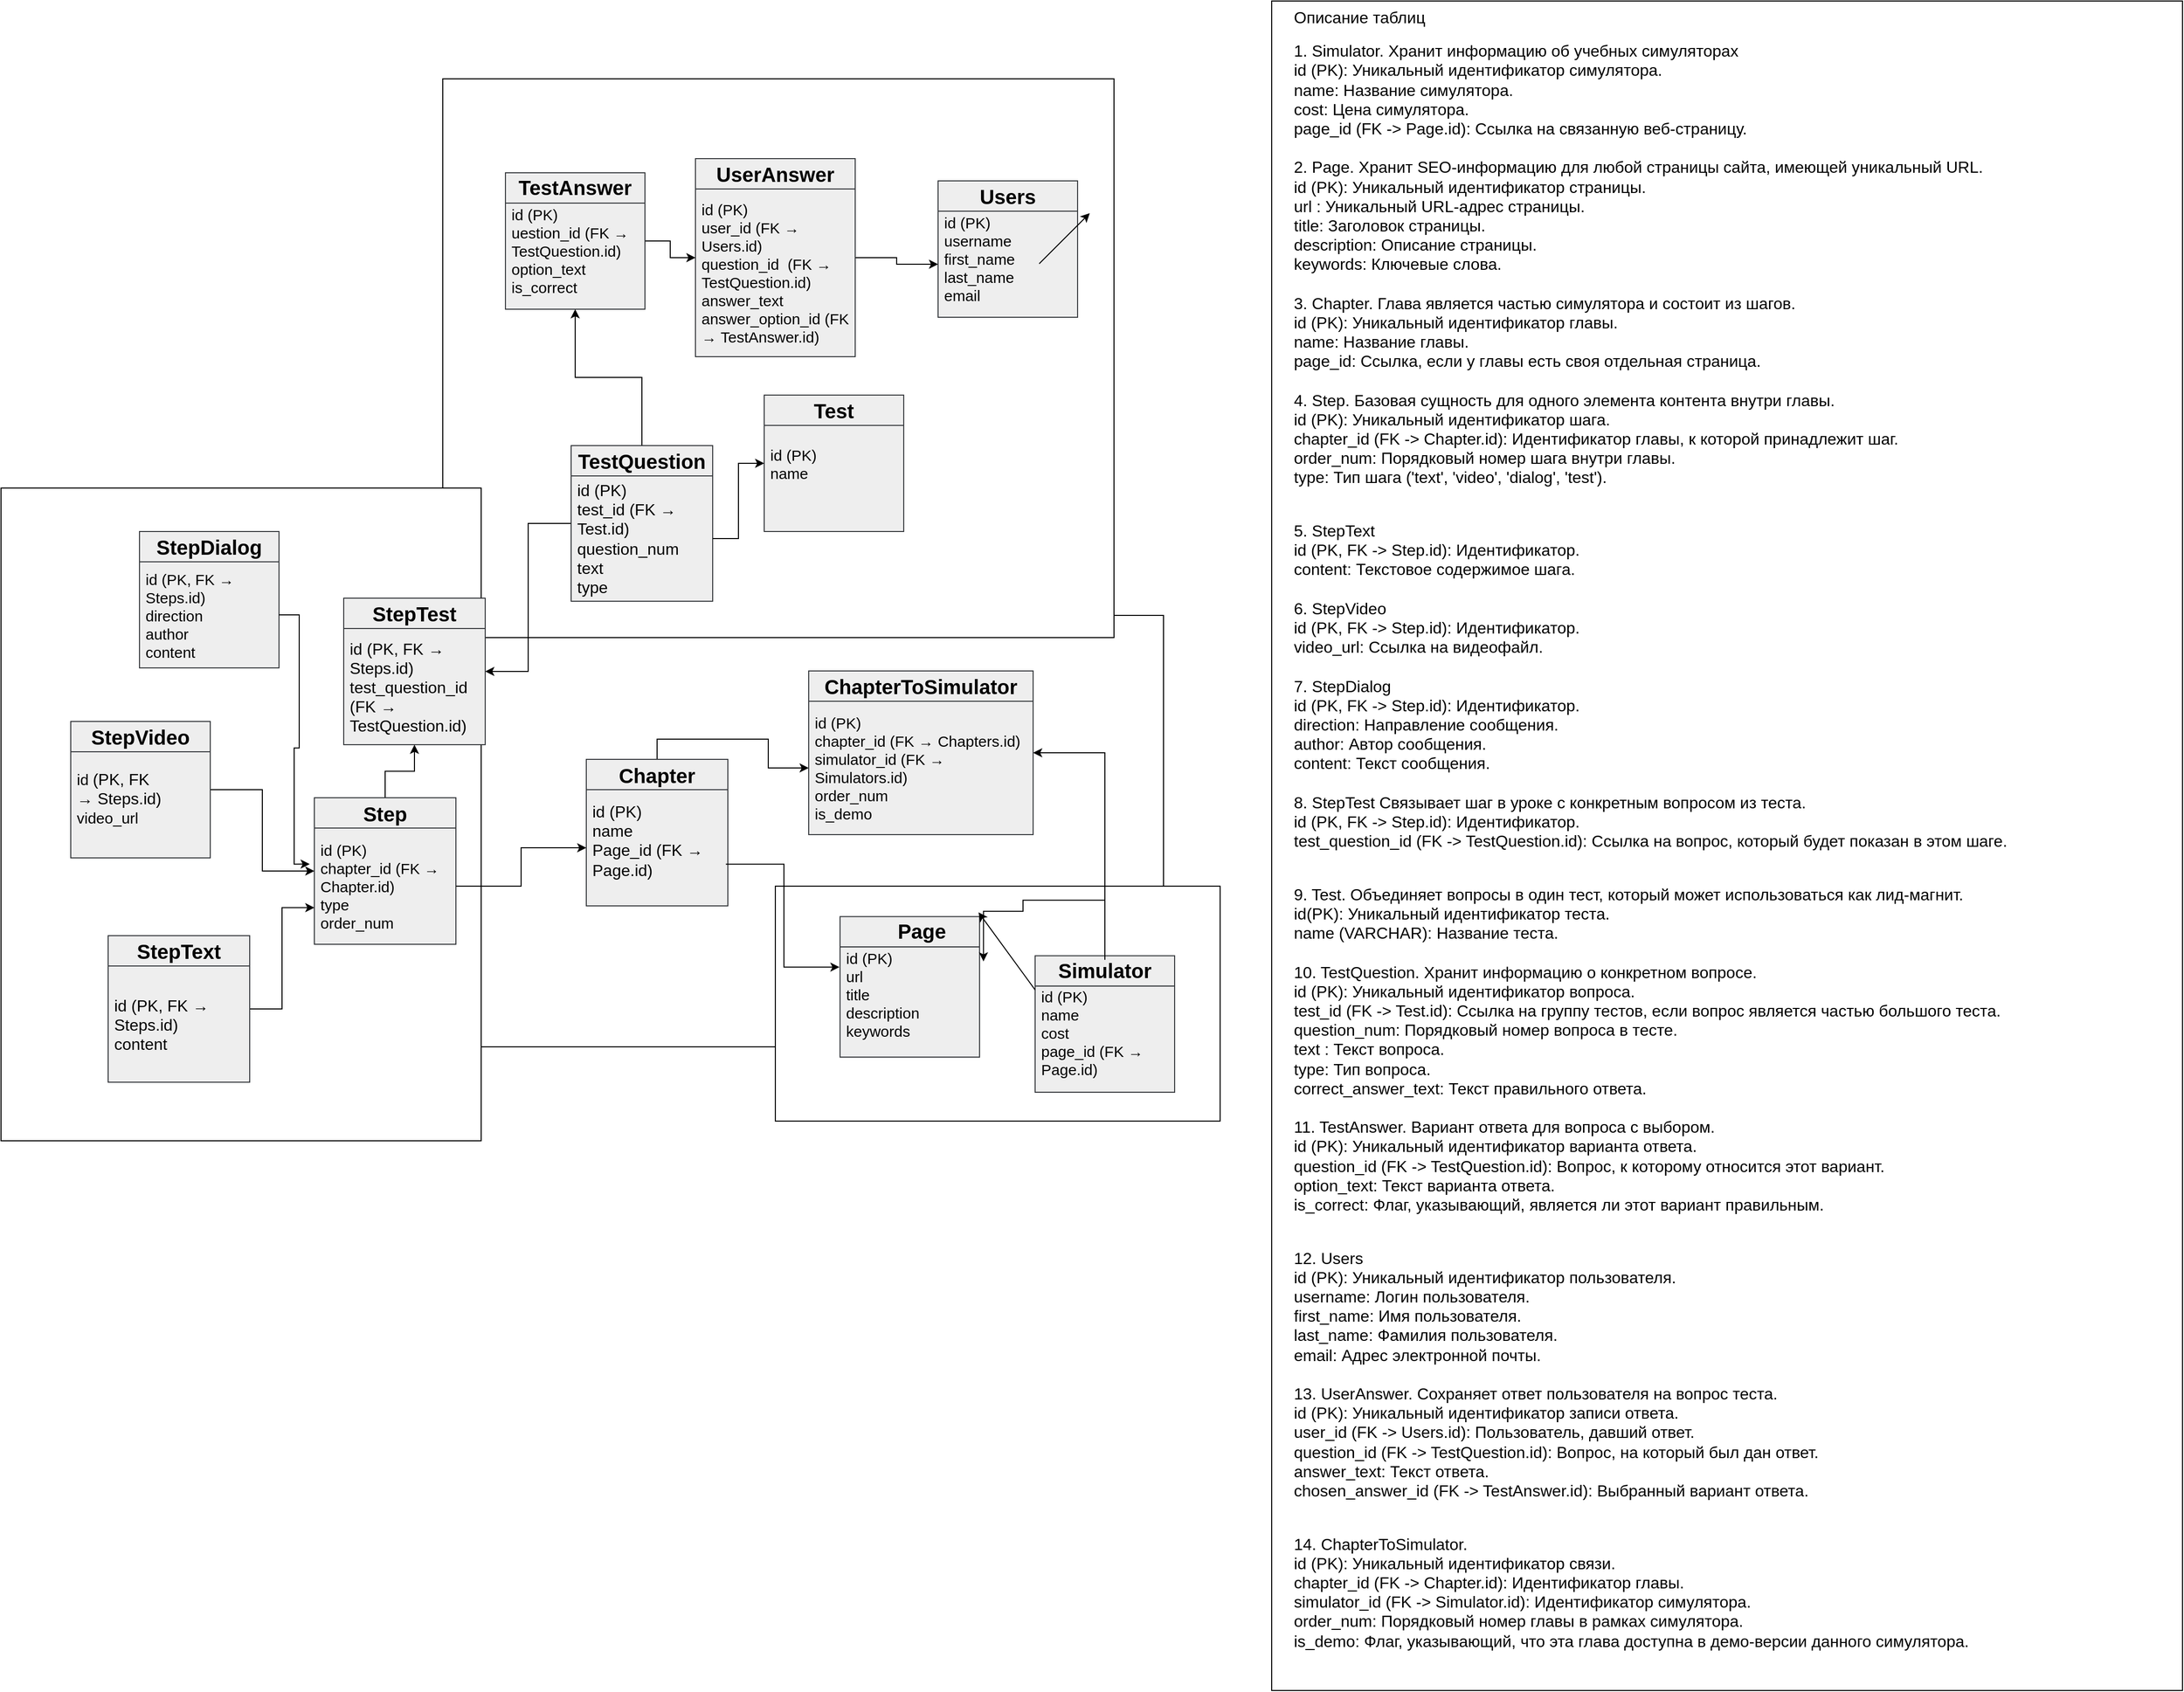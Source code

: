 <mxfile version="28.2.5">
  <diagram name="Страница — 1" id="Y6vIu1yTKkNTMVe-IIjl">
    <mxGraphModel dx="3495" dy="1373" grid="0" gridSize="10" guides="1" tooltips="1" connect="1" arrows="1" fold="1" page="0" pageScale="1" pageWidth="1169" pageHeight="827" background="light-dark(#FFFFFF,#F9F9F9)" math="0" shadow="0">
      <root>
        <mxCell id="0" />
        <mxCell id="1" parent="0" />
        <mxCell id="z0Kl6_l-Gnp_nz9WpaOO-122" value="" style="rounded=0;whiteSpace=wrap;html=1;fillColor=light-dark(#FFFFFF,#F8CECC);" vertex="1" parent="1">
          <mxGeometry x="-996" y="380" width="777" height="427" as="geometry" />
        </mxCell>
        <mxCell id="z0Kl6_l-Gnp_nz9WpaOO-121" value="" style="rounded=0;whiteSpace=wrap;html=1;fillColor=light-dark(#FFFFFF,#9AC7BF);" vertex="1" parent="1">
          <mxGeometry x="-932" y="-151" width="664" height="553" as="geometry" />
        </mxCell>
        <mxCell id="z0Kl6_l-Gnp_nz9WpaOO-120" value="" style="rounded=0;whiteSpace=wrap;html=1;fillColor=light-dark(#FFFFFF,#E6D0DE);" vertex="1" parent="1">
          <mxGeometry x="-1369" y="254" width="475" height="646" as="geometry" />
        </mxCell>
        <mxCell id="z0Kl6_l-Gnp_nz9WpaOO-119" value="" style="rounded=0;whiteSpace=wrap;html=1;fillColor=light-dark(#FFFFFF,#FFF4C3);" vertex="1" parent="1">
          <mxGeometry x="-603" y="648" width="440" height="232.5" as="geometry" />
        </mxCell>
        <mxCell id="z0Kl6_l-Gnp_nz9WpaOO-111" style="edgeStyle=orthogonalEdgeStyle;rounded=0;orthogonalLoop=1;jettySize=auto;html=1;exitX=0.5;exitY=0;exitDx=0;exitDy=0;entryX=1;entryY=0.5;entryDx=0;entryDy=0;strokeColor=light-dark(#000000,#121212);" edge="1" parent="1" source="z0Kl6_l-Gnp_nz9WpaOO-13" target="z0Kl6_l-Gnp_nz9WpaOO-71">
          <mxGeometry relative="1" as="geometry" />
        </mxCell>
        <mxCell id="z0Kl6_l-Gnp_nz9WpaOO-13" value="&lt;p class=&quot;MsoNormal&quot;&gt;&lt;b&gt;&lt;span style=&quot;line-height: 107%;&quot;&gt;&lt;font style=&quot;font-size: 20px;&quot;&gt;Simulator&lt;/font&gt;&lt;/span&gt;&lt;/b&gt;&lt;span style=&quot;font-size:16.0pt;line-height:107%&quot;&gt;&lt;/span&gt;&lt;/p&gt;" style="swimlane;fontStyle=0;childLayout=stackLayout;horizontal=1;startSize=30;horizontalStack=0;resizeParent=1;resizeParentMax=0;resizeLast=0;collapsible=1;marginBottom=0;whiteSpace=wrap;html=1;fillColor=light-dark(#EEEEEE,#F9F9F9);strokeColor=light-dark(#36393D,#000000);fontColor=light-dark(#000000,#000000);" vertex="1" parent="1">
          <mxGeometry x="-346" y="716.92" width="138" height="135" as="geometry" />
        </mxCell>
        <mxCell id="z0Kl6_l-Gnp_nz9WpaOO-16" value="&lt;div&gt;&lt;font style=&quot;font-size: 15px;&quot;&gt;id (PK)&lt;/font&gt;&lt;/div&gt;&lt;div&gt;&lt;font style=&quot;font-size: 15px;&quot;&gt;name&lt;/font&gt;&lt;/div&gt;&lt;div&gt;&lt;font style=&quot;font-size: 15px;&quot;&gt;cost&lt;/font&gt;&lt;/div&gt;&lt;div&gt;&lt;font style=&quot;font-size: 15px;&quot;&gt;page_id (FK → Page.id)&lt;/font&gt;&lt;/div&gt;&lt;div&gt;&lt;br&gt;&lt;/div&gt;" style="text;strokeColor=light-dark(#36393D,#000000);fillColor=light-dark(#EEEEEE,#F9F9F9);align=left;verticalAlign=middle;spacingLeft=4;spacingRight=4;overflow=hidden;points=[[0,0.5],[1,0.5]];portConstraint=eastwest;rotatable=0;whiteSpace=wrap;html=1;fontColor=light-dark(#000000,#000000);" vertex="1" parent="z0Kl6_l-Gnp_nz9WpaOO-13">
          <mxGeometry y="30" width="138" height="105" as="geometry" />
        </mxCell>
        <mxCell id="z0Kl6_l-Gnp_nz9WpaOO-110" style="edgeStyle=orthogonalEdgeStyle;rounded=0;orthogonalLoop=1;jettySize=auto;html=1;exitX=0.5;exitY=0;exitDx=0;exitDy=0;entryX=0;entryY=0.5;entryDx=0;entryDy=0;strokeColor=light-dark(#000000,#141414);" edge="1" parent="1" source="z0Kl6_l-Gnp_nz9WpaOO-65" target="z0Kl6_l-Gnp_nz9WpaOO-72">
          <mxGeometry relative="1" as="geometry" />
        </mxCell>
        <mxCell id="z0Kl6_l-Gnp_nz9WpaOO-65" value="&lt;font style=&quot;font-size: 20px;&quot;&gt;&lt;b&gt;Chapter&lt;/b&gt;&lt;/font&gt;" style="swimlane;fontStyle=0;childLayout=stackLayout;horizontal=1;startSize=30;horizontalStack=0;resizeParent=1;resizeParentMax=0;resizeLast=0;collapsible=1;marginBottom=0;whiteSpace=wrap;html=1;fillColor=light-dark(#EEEEEE,#F9F9F9);strokeColor=light-dark(#36393D,#000000);fontColor=light-dark(#000000,#000000);" vertex="1" parent="1">
          <mxGeometry x="-790" y="522.5" width="140" height="145" as="geometry" />
        </mxCell>
        <mxCell id="z0Kl6_l-Gnp_nz9WpaOO-66" value="&lt;div&gt;&lt;font style=&quot;color: light-dark(rgb(0, 0, 0), rgb(0, 0, 0));&quot;&gt;&lt;span style=&quot;font-size: 16px;&quot;&gt;id (PK)&lt;/span&gt;&lt;/font&gt;&lt;/div&gt;&lt;div&gt;&lt;font style=&quot;color: light-dark(rgb(0, 0, 0), rgb(0, 0, 0));&quot;&gt;&lt;span style=&quot;font-size: 16px;&quot;&gt;name&lt;/span&gt;&lt;/font&gt;&lt;/div&gt;&lt;div&gt;&lt;font style=&quot;color: light-dark(rgb(0, 0, 0), rgb(0, 0, 0));&quot;&gt;&lt;span style=&quot;font-size: 16px;&quot;&gt;Page_id (FK → Page.id)&lt;/span&gt;&lt;/font&gt;&lt;/div&gt;&lt;div&gt;&lt;br&gt;&lt;/div&gt;" style="text;strokeColor=light-dark(#36393D,#000000);fillColor=light-dark(#EEEEEE,#F9F9F9);align=left;verticalAlign=middle;spacingLeft=4;spacingRight=4;overflow=hidden;points=[[0,0.5],[1,0.5]];portConstraint=eastwest;rotatable=0;whiteSpace=wrap;html=1;" vertex="1" parent="z0Kl6_l-Gnp_nz9WpaOO-65">
          <mxGeometry y="30" width="140" height="115" as="geometry" />
        </mxCell>
        <mxCell id="z0Kl6_l-Gnp_nz9WpaOO-67" value="&lt;p style=&quot;margin-left:18.0pt&quot; class=&quot;MsoNormal&quot;&gt;&lt;b&gt;&lt;font style=&quot;font-size: 20px;&quot;&gt;Page&lt;/font&gt;&lt;/b&gt;&lt;span style=&quot;font-size:16.0pt;line-height:&amp;lt;br/&amp;gt;107%&quot;&gt;&lt;/span&gt;&lt;/p&gt;" style="swimlane;fontStyle=0;childLayout=stackLayout;horizontal=1;startSize=30;horizontalStack=0;resizeParent=1;resizeParentMax=0;resizeLast=0;collapsible=1;marginBottom=0;whiteSpace=wrap;html=1;fillColor=light-dark(#EEEEEE,#F9F9F9);strokeColor=light-dark(#36393D,#000000);fontColor=light-dark(#000000,#000000);" vertex="1" parent="1">
          <mxGeometry x="-539" y="678.17" width="138" height="139" as="geometry" />
        </mxCell>
        <mxCell id="z0Kl6_l-Gnp_nz9WpaOO-68" value="&lt;div&gt;&lt;div&gt;&lt;span style=&quot;font-size: 15px;&quot;&gt;id (PK)&lt;/span&gt;&lt;/div&gt;&lt;div&gt;&lt;span style=&quot;font-size: 15px;&quot;&gt;url&amp;nbsp;&lt;/span&gt;&lt;/div&gt;&lt;div&gt;&lt;span style=&quot;font-size: 15px;&quot;&gt;title&lt;/span&gt;&lt;/div&gt;&lt;div&gt;&lt;span style=&quot;font-size: 15px;&quot;&gt;description&lt;/span&gt;&lt;/div&gt;&lt;div&gt;&lt;span style=&quot;font-size: 15px;&quot;&gt;keywords&amp;nbsp;&lt;/span&gt;&lt;/div&gt;&lt;/div&gt;&lt;div&gt;&lt;br&gt;&lt;/div&gt;" style="text;strokeColor=light-dark(#36393D,#000000);fillColor=light-dark(#EEEEEE,#F9F9F9);align=left;verticalAlign=middle;spacingLeft=4;spacingRight=4;overflow=hidden;points=[[0,0.5],[1,0.5]];portConstraint=eastwest;rotatable=0;whiteSpace=wrap;html=1;fontColor=light-dark(#000000,#000000);" vertex="1" parent="z0Kl6_l-Gnp_nz9WpaOO-67">
          <mxGeometry y="30" width="138" height="109" as="geometry" />
        </mxCell>
        <mxCell id="z0Kl6_l-Gnp_nz9WpaOO-71" value="&lt;p class=&quot;MsoNormal&quot;&gt;&lt;span style=&quot;font-size: 20px;&quot;&gt;&lt;b&gt;ChapterToSimulator&lt;/b&gt;&lt;/span&gt;&lt;/p&gt;" style="swimlane;fontStyle=0;childLayout=stackLayout;horizontal=1;startSize=30;horizontalStack=0;resizeParent=1;resizeParentMax=0;resizeLast=0;collapsible=1;marginBottom=0;whiteSpace=wrap;html=1;fillColor=light-dark(#EEEEEE,#F9F9F9);strokeColor=light-dark(#36393D,#000000);fontColor=light-dark(#000000,#000000);" vertex="1" parent="1">
          <mxGeometry x="-570" y="435" width="222" height="162" as="geometry" />
        </mxCell>
        <mxCell id="z0Kl6_l-Gnp_nz9WpaOO-72" value="&lt;div&gt;&lt;font style=&quot;font-size: 15px;&quot;&gt;id (PK)&lt;/font&gt;&lt;/div&gt;&lt;div&gt;&lt;div&gt;&lt;span style=&quot;font-size: 15px; background-color: transparent;&quot;&gt;chapter_id (FK → Chapters.id)&lt;/span&gt;&lt;/div&gt;&lt;div&gt;&lt;span style=&quot;font-size: 15px; background-color: transparent;&quot;&gt;simulator_id (FK → Simulators.id)&lt;/span&gt;&lt;/div&gt;&lt;div&gt;&lt;span style=&quot;font-size: 15px; background-color: transparent;&quot;&gt;order_num&amp;nbsp;&lt;/span&gt;&lt;/div&gt;&lt;div&gt;&lt;font style=&quot;font-size: 15px;&quot;&gt;is_demo&lt;/font&gt;&lt;/div&gt;&lt;/div&gt;" style="text;strokeColor=light-dark(#36393D,#000000);fillColor=light-dark(#EEEEEE,#F9F9F9);align=left;verticalAlign=middle;spacingLeft=4;spacingRight=4;overflow=hidden;points=[[0,0.5],[1,0.5]];portConstraint=eastwest;rotatable=0;whiteSpace=wrap;html=1;fontColor=light-dark(#000000,#000000);" vertex="1" parent="z0Kl6_l-Gnp_nz9WpaOO-71">
          <mxGeometry y="30" width="222" height="132" as="geometry" />
        </mxCell>
        <mxCell id="z0Kl6_l-Gnp_nz9WpaOO-114" style="edgeStyle=orthogonalEdgeStyle;rounded=0;orthogonalLoop=1;jettySize=auto;html=1;exitX=0;exitY=0.5;exitDx=0;exitDy=0;entryX=1;entryY=0.5;entryDx=0;entryDy=0;strokeColor=light-dark(#000000,#0C0C0C);" edge="1" parent="1" source="z0Kl6_l-Gnp_nz9WpaOO-73" target="z0Kl6_l-Gnp_nz9WpaOO-77">
          <mxGeometry relative="1" as="geometry" />
        </mxCell>
        <mxCell id="z0Kl6_l-Gnp_nz9WpaOO-116" style="edgeStyle=orthogonalEdgeStyle;rounded=0;orthogonalLoop=1;jettySize=auto;html=1;exitX=0.5;exitY=0;exitDx=0;exitDy=0;entryX=0.5;entryY=1;entryDx=0;entryDy=0;strokeColor=light-dark(#000000,#181818);" edge="1" parent="1" source="z0Kl6_l-Gnp_nz9WpaOO-73" target="z0Kl6_l-Gnp_nz9WpaOO-87">
          <mxGeometry relative="1" as="geometry" />
        </mxCell>
        <mxCell id="z0Kl6_l-Gnp_nz9WpaOO-73" value="&lt;span style=&quot;font-size: 20px;&quot;&gt;&lt;b&gt;TestQuestion&lt;/b&gt;&lt;/span&gt;" style="swimlane;fontStyle=0;childLayout=stackLayout;horizontal=1;startSize=30;horizontalStack=0;resizeParent=1;resizeParentMax=0;resizeLast=0;collapsible=1;marginBottom=0;whiteSpace=wrap;html=1;fillColor=light-dark(#EEEEEE,#F9F9F9);strokeColor=light-dark(#36393D,#000000);fontColor=light-dark(#000000,#000000);" vertex="1" parent="1">
          <mxGeometry x="-805" y="212" width="140" height="154" as="geometry" />
        </mxCell>
        <mxCell id="z0Kl6_l-Gnp_nz9WpaOO-74" value="&lt;font style=&quot;font-size: 16px; color: light-dark(rgb(0, 0, 0), rgb(20, 20, 20));&quot;&gt;id (PK)&lt;/font&gt;&lt;div&gt;&lt;div&gt;&lt;font style=&quot;color: light-dark(rgb(0, 0, 0), rgb(20, 20, 20));&quot;&gt;&lt;span style=&quot;font-size: 16px;&quot;&gt;test_id (FK → Test.id)&lt;/span&gt;&lt;/font&gt;&lt;/div&gt;&lt;div&gt;&lt;font style=&quot;color: light-dark(rgb(0, 0, 0), rgb(20, 20, 20));&quot;&gt;&lt;span style=&quot;font-size: 16px;&quot;&gt;question_num&lt;/span&gt;&lt;/font&gt;&lt;/div&gt;&lt;div&gt;&lt;font style=&quot;color: light-dark(rgb(0, 0, 0), rgb(20, 20, 20));&quot;&gt;&lt;span style=&quot;font-size: 16px;&quot;&gt;text&amp;nbsp;&amp;nbsp;&lt;/span&gt;&lt;/font&gt;&lt;/div&gt;&lt;div&gt;&lt;span style=&quot;font-size: 16px; background-color: transparent;&quot;&gt;&lt;font style=&quot;color: light-dark(rgb(0, 0, 0), rgb(20, 20, 20));&quot;&gt;type&lt;/font&gt;&lt;/span&gt;&lt;/div&gt;&lt;/div&gt;" style="text;strokeColor=light-dark(#36393D,#000000);fillColor=light-dark(#EEEEEE,#F9F9F9);align=left;verticalAlign=middle;spacingLeft=4;spacingRight=4;overflow=hidden;points=[[0,0.5],[1,0.5]];portConstraint=eastwest;rotatable=0;whiteSpace=wrap;html=1;" vertex="1" parent="z0Kl6_l-Gnp_nz9WpaOO-73">
          <mxGeometry y="30" width="140" height="124" as="geometry" />
        </mxCell>
        <mxCell id="z0Kl6_l-Gnp_nz9WpaOO-75" value="&lt;p class=&quot;MsoNormal&quot;&gt;&lt;span style=&quot;font-size: 20px;&quot;&gt;&lt;b&gt;Test&lt;/b&gt;&lt;/span&gt;&lt;/p&gt;" style="swimlane;fontStyle=0;childLayout=stackLayout;horizontal=1;startSize=30;horizontalStack=0;resizeParent=1;resizeParentMax=0;resizeLast=0;collapsible=1;marginBottom=0;whiteSpace=wrap;html=1;fillColor=light-dark(#EEEEEE,#F9F9F9);strokeColor=light-dark(#36393D,#000000);fontColor=light-dark(#000000,#000000);" vertex="1" parent="1">
          <mxGeometry x="-614" y="162" width="138" height="135" as="geometry" />
        </mxCell>
        <mxCell id="z0Kl6_l-Gnp_nz9WpaOO-76" value="&lt;div&gt;&lt;font style=&quot;font-size: 15px;&quot;&gt;id (PK)&lt;/font&gt;&lt;/div&gt;&lt;div&gt;&lt;font style=&quot;font-size: 15px;&quot;&gt;name&lt;/font&gt;&lt;/div&gt;&lt;div&gt;&lt;br&gt;&lt;/div&gt;&lt;div&gt;&lt;br&gt;&lt;/div&gt;" style="text;strokeColor=light-dark(#36393D,#000000);fillColor=light-dark(#EEEEEE,#F9F9F9);align=left;verticalAlign=middle;spacingLeft=4;spacingRight=4;overflow=hidden;points=[[0,0.5],[1,0.5]];portConstraint=eastwest;rotatable=0;whiteSpace=wrap;html=1;fontColor=light-dark(#000000,#000000);" vertex="1" parent="z0Kl6_l-Gnp_nz9WpaOO-75">
          <mxGeometry y="30" width="138" height="105" as="geometry" />
        </mxCell>
        <mxCell id="z0Kl6_l-Gnp_nz9WpaOO-77" value="&lt;span style=&quot;font-size: 20px;&quot;&gt;&lt;b&gt;StepTest&lt;/b&gt;&lt;/span&gt;" style="swimlane;fontStyle=0;childLayout=stackLayout;horizontal=1;startSize=30;horizontalStack=0;resizeParent=1;resizeParentMax=0;resizeLast=0;collapsible=1;marginBottom=0;whiteSpace=wrap;html=1;fillColor=light-dark(#EEEEEE,#F9F9F9);strokeColor=light-dark(#36393D,#000000);fontColor=light-dark(#000000,#000000);" vertex="1" parent="1">
          <mxGeometry x="-1030" y="363" width="140" height="145" as="geometry" />
        </mxCell>
        <mxCell id="z0Kl6_l-Gnp_nz9WpaOO-78" value="&lt;font style=&quot;color: light-dark(rgb(0, 0, 0), rgb(14, 14, 14));&quot;&gt;&lt;font&gt;&lt;span style=&quot;font-size: 16px;&quot;&gt;id (PK, FK → Steps.id)&lt;/span&gt;&lt;/font&gt;&lt;br&gt;&lt;/font&gt;&lt;div&gt;&lt;font style=&quot;font-size: 16px; color: light-dark(rgb(0, 0, 0), rgb(14, 14, 14));&quot;&gt;test_question_id (FK → TestQuestion.id)&lt;/font&gt;&lt;/div&gt;" style="text;strokeColor=light-dark(#36393D,#000000);fillColor=light-dark(#EEEEEE,#F9F9F9);align=left;verticalAlign=middle;spacingLeft=4;spacingRight=4;overflow=hidden;points=[[0,0.5],[1,0.5]];portConstraint=eastwest;rotatable=0;whiteSpace=wrap;html=1;" vertex="1" parent="z0Kl6_l-Gnp_nz9WpaOO-77">
          <mxGeometry y="30" width="140" height="115" as="geometry" />
        </mxCell>
        <mxCell id="z0Kl6_l-Gnp_nz9WpaOO-79" value="&lt;p class=&quot;MsoNormal&quot;&gt;&lt;span style=&quot;font-size: 20px;&quot;&gt;&lt;b&gt;StepDialog&lt;/b&gt;&lt;/span&gt;&lt;/p&gt;" style="swimlane;fontStyle=0;childLayout=stackLayout;horizontal=1;startSize=30;horizontalStack=0;resizeParent=1;resizeParentMax=0;resizeLast=0;collapsible=1;marginBottom=0;whiteSpace=wrap;html=1;fillColor=light-dark(#EEEEEE,#F9F9F9);strokeColor=light-dark(#36393D,#000000);fontColor=light-dark(#000000,#000000);" vertex="1" parent="1">
          <mxGeometry x="-1232" y="297" width="138" height="135" as="geometry" />
        </mxCell>
        <mxCell id="z0Kl6_l-Gnp_nz9WpaOO-80" value="&lt;div&gt;&lt;font style=&quot;font-size: 15px;&quot;&gt;id (PK, FK → Steps.id)&lt;/font&gt;&lt;/div&gt;&lt;div&gt;&lt;div&gt;&lt;font style=&quot;font-size: 15px;&quot;&gt;direction&lt;/font&gt;&lt;/div&gt;&lt;div&gt;&lt;font style=&quot;font-size: 15px;&quot;&gt;author&lt;/font&gt;&lt;/div&gt;&lt;div&gt;&lt;font style=&quot;font-size: 15px;&quot;&gt;content&lt;/font&gt;&lt;/div&gt;&lt;/div&gt;" style="text;strokeColor=light-dark(#36393D,#000000);fillColor=light-dark(#EEEEEE,#F9F9F9);align=left;verticalAlign=middle;spacingLeft=4;spacingRight=4;overflow=hidden;points=[[0,0.5],[1,0.5]];portConstraint=eastwest;rotatable=0;whiteSpace=wrap;html=1;fontColor=light-dark(#000000,#000000);" vertex="1" parent="z0Kl6_l-Gnp_nz9WpaOO-79">
          <mxGeometry y="30" width="138" height="105" as="geometry" />
        </mxCell>
        <mxCell id="z0Kl6_l-Gnp_nz9WpaOO-107" style="edgeStyle=orthogonalEdgeStyle;rounded=0;orthogonalLoop=1;jettySize=auto;html=1;exitX=1;exitY=0.5;exitDx=0;exitDy=0;entryX=0;entryY=0.75;entryDx=0;entryDy=0;strokeColor=light-dark(#000000,#060606);" edge="1" parent="1" source="z0Kl6_l-Gnp_nz9WpaOO-81" target="z0Kl6_l-Gnp_nz9WpaOO-89">
          <mxGeometry relative="1" as="geometry" />
        </mxCell>
        <mxCell id="z0Kl6_l-Gnp_nz9WpaOO-81" value="&lt;span style=&quot;font-size: 20px;&quot;&gt;&lt;b&gt;StepText&lt;/b&gt;&lt;/span&gt;" style="swimlane;fontStyle=0;childLayout=stackLayout;horizontal=1;startSize=30;horizontalStack=0;resizeParent=1;resizeParentMax=0;resizeLast=0;collapsible=1;marginBottom=0;whiteSpace=wrap;html=1;fillColor=light-dark(#EEEEEE,#F9F9F9);strokeColor=light-dark(#36393D,#000000);fontColor=light-dark(#000000,#000000);" vertex="1" parent="1">
          <mxGeometry x="-1263" y="697" width="140" height="145" as="geometry" />
        </mxCell>
        <mxCell id="z0Kl6_l-Gnp_nz9WpaOO-82" value="&lt;font style=&quot;color: light-dark(rgb(0, 0, 0), rgb(0, 0, 0)); font-size: 16px;&quot;&gt;id (PK,&amp;nbsp;&lt;/font&gt;&lt;span style=&quot;background-color: transparent;&quot;&gt;&lt;font style=&quot;color: light-dark(rgb(0, 0, 0), rgb(8, 8, 8));&quot;&gt;&lt;span style=&quot;font-size: 16px;&quot;&gt;FK → &lt;/span&gt;&lt;span style=&quot;font-size: 16px;&quot;&gt;Steps.id&lt;/span&gt;&lt;span style=&quot;font-size: 16px;&quot;&gt;)&lt;/span&gt;&lt;/font&gt;&lt;/span&gt;&lt;div&gt;&lt;font style=&quot;color: light-dark(rgb(0, 0, 0), rgb(0, 0, 0)); font-size: 16px;&quot;&gt;content&lt;/font&gt;&lt;/div&gt;" style="text;strokeColor=light-dark(#36393D,#000000);fillColor=light-dark(#EEEEEE,#F9F9F9);align=left;verticalAlign=middle;spacingLeft=4;spacingRight=4;overflow=hidden;points=[[0,0.5],[1,0.5]];portConstraint=eastwest;rotatable=0;whiteSpace=wrap;html=1;" vertex="1" parent="z0Kl6_l-Gnp_nz9WpaOO-81">
          <mxGeometry y="30" width="140" height="115" as="geometry" />
        </mxCell>
        <mxCell id="z0Kl6_l-Gnp_nz9WpaOO-108" style="edgeStyle=orthogonalEdgeStyle;rounded=0;orthogonalLoop=1;jettySize=auto;html=1;entryX=0;entryY=0.5;entryDx=0;entryDy=0;strokeColor=light-dark(#000000,#181818);" edge="1" parent="1" source="z0Kl6_l-Gnp_nz9WpaOO-83" target="z0Kl6_l-Gnp_nz9WpaOO-89">
          <mxGeometry relative="1" as="geometry" />
        </mxCell>
        <mxCell id="z0Kl6_l-Gnp_nz9WpaOO-83" value="&lt;p class=&quot;MsoNormal&quot;&gt;&lt;span style=&quot;font-size: 20px;&quot;&gt;&lt;b&gt;StepVideo&lt;/b&gt;&lt;/span&gt;&lt;/p&gt;" style="swimlane;fontStyle=0;childLayout=stackLayout;horizontal=1;startSize=30;horizontalStack=0;resizeParent=1;resizeParentMax=0;resizeLast=0;collapsible=1;marginBottom=0;whiteSpace=wrap;html=1;fillColor=light-dark(#EEEEEE,#F9F9F9);strokeColor=light-dark(#36393D,#000000);fontColor=light-dark(#000000,#000000);" vertex="1" parent="1">
          <mxGeometry x="-1300" y="485" width="138" height="135" as="geometry" />
        </mxCell>
        <mxCell id="z0Kl6_l-Gnp_nz9WpaOO-84" value="&lt;div&gt;&lt;font style=&quot;font-size: 15px;&quot;&gt;id&amp;nbsp;&lt;/font&gt;&lt;font style=&quot;background-color: transparent; color: light-dark(rgb(0, 0, 0), rgb(0, 0, 0)); font-size: 16px;&quot;&gt;(PK,&amp;nbsp;&lt;/font&gt;&lt;span style=&quot;background-color: transparent; color: rgb(255, 255, 255);&quot;&gt;&lt;font style=&quot;color: light-dark(rgb(0, 0, 0), rgb(8, 8, 8));&quot;&gt;&lt;span style=&quot;font-size: 16px;&quot;&gt;FK →&amp;nbsp;&lt;/span&gt;&lt;span style=&quot;font-size: 16px;&quot;&gt;Steps.id&lt;/span&gt;&lt;span style=&quot;font-size: 16px;&quot;&gt;)&lt;/span&gt;&lt;/font&gt;&lt;/span&gt;&lt;/div&gt;&lt;div&gt;&lt;font style=&quot;font-size: 15px;&quot;&gt;video_url&lt;/font&gt;&lt;/div&gt;&lt;div&gt;&lt;br&gt;&lt;/div&gt;" style="text;strokeColor=light-dark(#36393D,#000000);fillColor=light-dark(#EEEEEE,#F9F9F9);align=left;verticalAlign=middle;spacingLeft=4;spacingRight=4;overflow=hidden;points=[[0,0.5],[1,0.5]];portConstraint=eastwest;rotatable=0;whiteSpace=wrap;html=1;fontColor=light-dark(#000000,#000000);" vertex="1" parent="z0Kl6_l-Gnp_nz9WpaOO-83">
          <mxGeometry y="30" width="138" height="105" as="geometry" />
        </mxCell>
        <mxCell id="z0Kl6_l-Gnp_nz9WpaOO-118" style="edgeStyle=orthogonalEdgeStyle;rounded=0;orthogonalLoop=1;jettySize=auto;html=1;exitX=1;exitY=0.5;exitDx=0;exitDy=0;entryX=0;entryY=0.5;entryDx=0;entryDy=0;strokeColor=light-dark(#000000,#0E0E0E);" edge="1" parent="1" source="z0Kl6_l-Gnp_nz9WpaOO-85" target="z0Kl6_l-Gnp_nz9WpaOO-92">
          <mxGeometry relative="1" as="geometry" />
        </mxCell>
        <mxCell id="z0Kl6_l-Gnp_nz9WpaOO-85" value="&lt;font style=&quot;font-size: 20px;&quot;&gt;&lt;b&gt;UserAnswer&lt;/b&gt;&lt;/font&gt;" style="swimlane;fontStyle=0;childLayout=stackLayout;horizontal=1;startSize=30;horizontalStack=0;resizeParent=1;resizeParentMax=0;resizeLast=0;collapsible=1;marginBottom=0;whiteSpace=wrap;html=1;fillColor=light-dark(#EEEEEE,#F9F9F9);strokeColor=light-dark(#36393D,#000000);fontColor=light-dark(#000000,#000000);" vertex="1" parent="1">
          <mxGeometry x="-682" y="-72" width="158" height="196" as="geometry" />
        </mxCell>
        <mxCell id="z0Kl6_l-Gnp_nz9WpaOO-86" value="&lt;div&gt;&lt;span style=&quot;font-size: 15px;&quot;&gt;&lt;font style=&quot;color: light-dark(rgb(0, 0, 0), rgb(8, 8, 8));&quot;&gt;id (PK)&lt;/font&gt;&lt;/span&gt;&lt;/div&gt;&lt;div style=&quot;color: rgb(0, 0, 0);&quot;&gt;&lt;span style=&quot;font-size: 15px;&quot;&gt;&lt;font style=&quot;color: light-dark(rgb(0, 0, 0), rgb(8, 8, 8));&quot;&gt;user_id (FK → Users.id)&lt;/font&gt;&lt;/span&gt;&lt;/div&gt;&lt;div style=&quot;color: rgb(0, 0, 0);&quot;&gt;&lt;span style=&quot;font-size: 15px;&quot;&gt;&lt;font style=&quot;color: light-dark(rgb(0, 0, 0), rgb(8, 8, 8));&quot;&gt;question_id&amp;nbsp; (FK → TestQuestion.id)&lt;/font&gt;&lt;/span&gt;&lt;/div&gt;&lt;div style=&quot;color: rgb(0, 0, 0);&quot;&gt;&lt;span style=&quot;font-size: 15px;&quot;&gt;&lt;font style=&quot;color: light-dark(rgb(0, 0, 0), rgb(8, 8, 8));&quot;&gt;answer_text&amp;nbsp;&lt;/font&gt;&lt;/span&gt;&lt;/div&gt;&lt;div style=&quot;color: rgb(0, 0, 0);&quot;&gt;&lt;span style=&quot;font-size: 15px;&quot;&gt;&lt;font style=&quot;color: light-dark(rgb(0, 0, 0), rgb(8, 8, 8));&quot;&gt;answer_option_id (FK → TestAnswer.id)&lt;/font&gt;&lt;/span&gt;&lt;/div&gt;" style="text;strokeColor=light-dark(#36393D,#000000);fillColor=light-dark(#EEEEEE,#F9F9F9);align=left;verticalAlign=middle;spacingLeft=4;spacingRight=4;overflow=hidden;points=[[0,0.5],[1,0.5]];portConstraint=eastwest;rotatable=0;whiteSpace=wrap;html=1;" vertex="1" parent="z0Kl6_l-Gnp_nz9WpaOO-85">
          <mxGeometry y="30" width="158" height="166" as="geometry" />
        </mxCell>
        <mxCell id="z0Kl6_l-Gnp_nz9WpaOO-117" style="edgeStyle=orthogonalEdgeStyle;rounded=0;orthogonalLoop=1;jettySize=auto;html=1;exitX=1;exitY=0.5;exitDx=0;exitDy=0;entryX=0;entryY=0.5;entryDx=0;entryDy=0;strokeColor=light-dark(#000000,#0A0A0A);" edge="1" parent="1" source="z0Kl6_l-Gnp_nz9WpaOO-87" target="z0Kl6_l-Gnp_nz9WpaOO-85">
          <mxGeometry relative="1" as="geometry" />
        </mxCell>
        <mxCell id="z0Kl6_l-Gnp_nz9WpaOO-87" value="&lt;p class=&quot;MsoNormal&quot;&gt;&lt;b&gt;&lt;span style=&quot;line-height: 107%;&quot;&gt;&lt;font style=&quot;font-size: 20px;&quot;&gt;TestAnswer&lt;/font&gt;&lt;/span&gt;&lt;/b&gt;&lt;span style=&quot;font-size:16.0pt;line-height:107%&quot;&gt;&lt;/span&gt;&lt;/p&gt;" style="swimlane;fontStyle=0;childLayout=stackLayout;horizontal=1;startSize=30;horizontalStack=0;resizeParent=1;resizeParentMax=0;resizeLast=0;collapsible=1;marginBottom=0;whiteSpace=wrap;html=1;fillColor=light-dark(#EEEEEE,#F9F9F9);strokeColor=light-dark(#36393D,#000000);fontColor=light-dark(#000000,#000000);" vertex="1" parent="1">
          <mxGeometry x="-870" y="-58" width="138" height="135" as="geometry" />
        </mxCell>
        <mxCell id="z0Kl6_l-Gnp_nz9WpaOO-88" value="&lt;div&gt;&lt;font style=&quot;font-size: 15px;&quot;&gt;id (PK)&lt;/font&gt;&lt;/div&gt;&lt;div&gt;&lt;div&gt;&lt;span style=&quot;font-size: 15px;&quot;&gt;uestion_id (FK → TestQuestion.id)&lt;/span&gt;&lt;/div&gt;&lt;div&gt;&lt;span style=&quot;font-size: 15px;&quot;&gt;option_text&lt;/span&gt;&lt;/div&gt;&lt;div&gt;&lt;span style=&quot;font-size: 15px;&quot;&gt;is_correct&lt;/span&gt;&lt;/div&gt;&lt;/div&gt;&lt;div&gt;&lt;br&gt;&lt;/div&gt;" style="text;strokeColor=light-dark(#36393D,#000000);fillColor=light-dark(#EEEEEE,#F9F9F9);align=left;verticalAlign=middle;spacingLeft=4;spacingRight=4;overflow=hidden;points=[[0,0.5],[1,0.5]];portConstraint=eastwest;rotatable=0;whiteSpace=wrap;html=1;fontColor=light-dark(#000000,#000000);" vertex="1" parent="z0Kl6_l-Gnp_nz9WpaOO-87">
          <mxGeometry y="30" width="138" height="105" as="geometry" />
        </mxCell>
        <mxCell id="z0Kl6_l-Gnp_nz9WpaOO-113" style="edgeStyle=orthogonalEdgeStyle;rounded=0;orthogonalLoop=1;jettySize=auto;html=1;exitX=0.5;exitY=0;exitDx=0;exitDy=0;entryX=0.5;entryY=1;entryDx=0;entryDy=0;strokeColor=light-dark(#000000,#121212);" edge="1" parent="1" source="z0Kl6_l-Gnp_nz9WpaOO-89" target="z0Kl6_l-Gnp_nz9WpaOO-77">
          <mxGeometry relative="1" as="geometry" />
        </mxCell>
        <mxCell id="z0Kl6_l-Gnp_nz9WpaOO-89" value="&lt;font style=&quot;font-size: 20px;&quot;&gt;&lt;b&gt;Step&lt;/b&gt;&lt;/font&gt;" style="swimlane;fontStyle=0;childLayout=stackLayout;horizontal=1;startSize=30;horizontalStack=0;resizeParent=1;resizeParentMax=0;resizeLast=0;collapsible=1;marginBottom=0;whiteSpace=wrap;html=1;fillColor=light-dark(#EEEEEE,#F9F9F9);strokeColor=light-dark(#36393D,#000000);fontColor=light-dark(#000000,#000000);" vertex="1" parent="1">
          <mxGeometry x="-1059" y="560.5" width="140" height="145" as="geometry" />
        </mxCell>
        <mxCell id="z0Kl6_l-Gnp_nz9WpaOO-90" value="&lt;font style=&quot;font-size: 15px; color: light-dark(rgb(0, 0, 0), rgb(8, 8, 8));&quot;&gt;id (PK)&lt;/font&gt;&lt;div&gt;&lt;font style=&quot;&quot;&gt;&lt;div style=&quot;color: light-dark(rgb(0, 0, 0), rgb(8, 8, 8)); font-size: 15px;&quot;&gt;chapter_id (FK → Chapter.id)&lt;/div&gt;&lt;div style=&quot;color: light-dark(rgb(0, 0, 0), rgb(8, 8, 8)); font-size: 15px;&quot;&gt;type&lt;/div&gt;&lt;div style=&quot;color: light-dark(rgb(0, 0, 0), rgb(8, 8, 8)); font-size: 15px;&quot;&gt;order_num&lt;/div&gt;&lt;/font&gt;&lt;/div&gt;" style="text;strokeColor=light-dark(#36393D,#000000);fillColor=light-dark(#EEEEEE,#F9F9F9);align=left;verticalAlign=middle;spacingLeft=4;spacingRight=4;overflow=hidden;points=[[0,0.5],[1,0.5]];portConstraint=eastwest;rotatable=0;whiteSpace=wrap;html=1;" vertex="1" parent="z0Kl6_l-Gnp_nz9WpaOO-89">
          <mxGeometry y="30" width="140" height="115" as="geometry" />
        </mxCell>
        <mxCell id="z0Kl6_l-Gnp_nz9WpaOO-91" value="&lt;p class=&quot;MsoNormal&quot;&gt;&lt;span style=&quot;font-size: 20px;&quot;&gt;&lt;b&gt;Users&lt;/b&gt;&lt;/span&gt;&lt;/p&gt;" style="swimlane;fontStyle=0;childLayout=stackLayout;horizontal=1;startSize=30;horizontalStack=0;resizeParent=1;resizeParentMax=0;resizeLast=0;collapsible=1;marginBottom=0;whiteSpace=wrap;html=1;fillColor=light-dark(#EEEEEE,#F9F9F9);strokeColor=light-dark(#36393D,#000000);fontColor=light-dark(#000000,#000000);" vertex="1" parent="1">
          <mxGeometry x="-442" y="-50" width="138" height="135" as="geometry" />
        </mxCell>
        <mxCell id="z0Kl6_l-Gnp_nz9WpaOO-92" value="&lt;div&gt;&lt;font style=&quot;font-size: 15px;&quot;&gt;id (PK)&lt;/font&gt;&lt;/div&gt;&lt;div&gt;&lt;div&gt;&lt;span style=&quot;font-size: 15px;&quot;&gt;username&lt;/span&gt;&lt;/div&gt;&lt;div&gt;&lt;span style=&quot;font-size: 15px;&quot;&gt;first_name&lt;/span&gt;&lt;/div&gt;&lt;div&gt;&lt;span style=&quot;font-size: 15px;&quot;&gt;last_name&lt;/span&gt;&lt;/div&gt;&lt;div&gt;&lt;span style=&quot;font-size: 15px;&quot;&gt;email&lt;/span&gt;&lt;/div&gt;&lt;/div&gt;&lt;div&gt;&lt;br&gt;&lt;/div&gt;" style="text;strokeColor=light-dark(#36393D,#000000);fillColor=light-dark(#EEEEEE,#F9F9F9);align=left;verticalAlign=middle;spacingLeft=4;spacingRight=4;overflow=hidden;points=[[0,0.5],[1,0.5]];portConstraint=eastwest;rotatable=0;whiteSpace=wrap;html=1;fontColor=light-dark(#000000,#000000);" vertex="1" parent="z0Kl6_l-Gnp_nz9WpaOO-91">
          <mxGeometry y="30" width="138" height="105" as="geometry" />
        </mxCell>
        <mxCell id="z0Kl6_l-Gnp_nz9WpaOO-96" value="" style="endArrow=classic;html=1;rounded=0;" edge="1" parent="1">
          <mxGeometry width="50" height="50" relative="1" as="geometry">
            <mxPoint x="-342" y="32" as="sourcePoint" />
            <mxPoint x="-292" y="-18" as="targetPoint" />
          </mxGeometry>
        </mxCell>
        <mxCell id="z0Kl6_l-Gnp_nz9WpaOO-97" value="" style="endArrow=classic;html=1;rounded=0;exitX=0;exitY=0.25;exitDx=0;exitDy=0;fontColor=light-dark(#000000,#0A0A0A);" edge="1" parent="1" source="z0Kl6_l-Gnp_nz9WpaOO-13">
          <mxGeometry width="50" height="50" relative="1" as="geometry">
            <mxPoint x="-314" y="732.92" as="sourcePoint" />
            <mxPoint x="-402" y="673.92" as="targetPoint" />
          </mxGeometry>
        </mxCell>
        <mxCell id="z0Kl6_l-Gnp_nz9WpaOO-99" style="edgeStyle=orthogonalEdgeStyle;rounded=0;orthogonalLoop=1;jettySize=auto;html=1;entryX=1.028;entryY=0.131;entryDx=0;entryDy=0;entryPerimeter=0;fillColor=light-dark(transparent,#0C0C0C);fontColor=light-dark(#000000,#000000);strokeColor=light-dark(#000000,#0C0C0C);" edge="1" parent="1" target="z0Kl6_l-Gnp_nz9WpaOO-68">
          <mxGeometry relative="1" as="geometry">
            <mxPoint x="-277" y="720.92" as="sourcePoint" />
            <Array as="points">
              <mxPoint x="-358" y="661.92" />
              <mxPoint x="-358" y="672.92" />
            </Array>
          </mxGeometry>
        </mxCell>
        <mxCell id="z0Kl6_l-Gnp_nz9WpaOO-103" style="edgeStyle=orthogonalEdgeStyle;rounded=0;orthogonalLoop=1;jettySize=auto;html=1;entryX=-0.004;entryY=0.183;entryDx=0;entryDy=0;entryPerimeter=0;strokeColor=light-dark(#000000,#0E0E0E);exitX=0.986;exitY=0.641;exitDx=0;exitDy=0;exitPerimeter=0;" edge="1" parent="1" source="z0Kl6_l-Gnp_nz9WpaOO-66" target="z0Kl6_l-Gnp_nz9WpaOO-68">
          <mxGeometry relative="1" as="geometry" />
        </mxCell>
        <mxCell id="z0Kl6_l-Gnp_nz9WpaOO-109" style="edgeStyle=orthogonalEdgeStyle;rounded=0;orthogonalLoop=1;jettySize=auto;html=1;exitX=1;exitY=0.5;exitDx=0;exitDy=0;strokeColor=light-dark(#000000,#0E0E0E);entryX=-0.033;entryY=0.31;entryDx=0;entryDy=0;entryPerimeter=0;" edge="1" parent="1" source="z0Kl6_l-Gnp_nz9WpaOO-80" target="z0Kl6_l-Gnp_nz9WpaOO-90">
          <mxGeometry relative="1" as="geometry">
            <mxPoint x="-1067.111" y="624.333" as="targetPoint" />
          </mxGeometry>
        </mxCell>
        <mxCell id="z0Kl6_l-Gnp_nz9WpaOO-115" style="edgeStyle=orthogonalEdgeStyle;rounded=0;orthogonalLoop=1;jettySize=auto;html=1;exitX=1;exitY=0.5;exitDx=0;exitDy=0;entryX=0;entryY=0.5;entryDx=0;entryDy=0;strokeColor=light-dark(#000000,#040404);" edge="1" parent="1" source="z0Kl6_l-Gnp_nz9WpaOO-74" target="z0Kl6_l-Gnp_nz9WpaOO-75">
          <mxGeometry relative="1" as="geometry" />
        </mxCell>
        <mxCell id="z0Kl6_l-Gnp_nz9WpaOO-123" value="&lt;div style=&quot;padding-left: 20px;&quot;&gt;&lt;div&gt;&lt;font style=&quot;font-size: 16px;&quot;&gt;Описание таблиц&lt;/font&gt;&lt;/div&gt;&lt;div&gt;&lt;div&gt;&lt;br&gt;&lt;/div&gt;&lt;div&gt;&lt;font style=&quot;font-size: 16px;&quot;&gt;1. Simulator. Хранит информацию об учебных симуляторах&lt;/font&gt;&lt;/div&gt;&lt;div&gt;&lt;font style=&quot;font-size: 16px;&quot;&gt;id (PK): Уникальный идентификатор симулятора.&lt;/font&gt;&lt;/div&gt;&lt;div&gt;&lt;font style=&quot;font-size: 16px;&quot;&gt;name: Название симулятора.&lt;/font&gt;&lt;/div&gt;&lt;div&gt;&lt;font style=&quot;font-size: 16px;&quot;&gt;cost: Цена симулятора.&lt;/font&gt;&lt;/div&gt;&lt;div&gt;&lt;font style=&quot;font-size: 16px;&quot;&gt;page_id (FK -&amp;gt; Page.id): Ссылка на связанную веб-страницу.&lt;/font&gt;&lt;/div&gt;&lt;div&gt;&lt;font style=&quot;font-size: 16px;&quot;&gt;&lt;br&gt;&lt;/font&gt;&lt;/div&gt;&lt;div&gt;&lt;font style=&quot;font-size: 16px;&quot;&gt;2. Page. Хранит SEO-информацию для любой страницы сайта, имеющей уникальный URL.&lt;/font&gt;&lt;/div&gt;&lt;div&gt;&lt;font style=&quot;font-size: 16px;&quot;&gt;id (PK): Уникальный идентификатор страницы.&lt;/font&gt;&lt;/div&gt;&lt;div&gt;&lt;font style=&quot;font-size: 16px;&quot;&gt;url : Уникальный URL-адрес страницы.&lt;/font&gt;&lt;/div&gt;&lt;div&gt;&lt;font style=&quot;font-size: 16px;&quot;&gt;title: Заголовок страницы.&lt;/font&gt;&lt;/div&gt;&lt;div&gt;&lt;font style=&quot;font-size: 16px;&quot;&gt;description: Описание страницы.&lt;/font&gt;&lt;/div&gt;&lt;div&gt;&lt;font style=&quot;font-size: 16px;&quot;&gt;keywords: Ключевые слова.&lt;/font&gt;&lt;/div&gt;&lt;div&gt;&lt;font style=&quot;font-size: 16px;&quot;&gt;&lt;br&gt;&lt;/font&gt;&lt;/div&gt;&lt;div&gt;&lt;font style=&quot;font-size: 16px;&quot;&gt;3. Chapter. Глава является частью симулятора и состоит из шагов.&lt;/font&gt;&lt;/div&gt;&lt;div&gt;&lt;font style=&quot;font-size: 16px;&quot;&gt;id (PK): Уникальный идентификатор главы.&lt;/font&gt;&lt;/div&gt;&lt;div&gt;&lt;font style=&quot;font-size: 16px;&quot;&gt;name: Название главы.&lt;/font&gt;&lt;/div&gt;&lt;div&gt;&lt;font style=&quot;font-size: 16px;&quot;&gt;page_id: Ссылка, если у главы есть своя отдельная страница.&lt;/font&gt;&lt;/div&gt;&lt;div&gt;&lt;font style=&quot;font-size: 16px;&quot;&gt;&lt;br&gt;&lt;/font&gt;&lt;/div&gt;&lt;div&gt;&lt;font style=&quot;font-size: 16px;&quot;&gt;4. Step. Базовая сущность для одного элемента контента внутри главы.&amp;nbsp;&lt;/font&gt;&lt;/div&gt;&lt;div&gt;&lt;font style=&quot;font-size: 16px;&quot;&gt;id (PK): Уникальный идентификатор шага.&lt;/font&gt;&lt;/div&gt;&lt;div&gt;&lt;font style=&quot;font-size: 16px;&quot;&gt;chapter_id (FK -&amp;gt; Chapter.id): Идентификатор главы, к которой принадлежит шаг.&lt;/font&gt;&lt;/div&gt;&lt;div&gt;&lt;font style=&quot;font-size: 16px;&quot;&gt;order_num: Порядковый номер шага внутри главы.&lt;/font&gt;&lt;/div&gt;&lt;div&gt;&lt;font style=&quot;font-size: 16px;&quot;&gt;type: Тип шага (&#39;text&#39;, &#39;video&#39;, &#39;dialog&#39;, &#39;test&#39;).&lt;/font&gt;&lt;/div&gt;&lt;div&gt;&lt;br&gt;&lt;/div&gt;&lt;div&gt;&lt;font style=&quot;font-size: 16px;&quot;&gt;&lt;br&gt;&lt;/font&gt;&lt;/div&gt;&lt;div&gt;&lt;font style=&quot;font-size: 16px;&quot;&gt;5. StepText&lt;/font&gt;&lt;/div&gt;&lt;div&gt;&lt;font style=&quot;font-size: 16px;&quot;&gt;id (PK, FK -&amp;gt; Step.id): Идентификатор.&lt;/font&gt;&lt;/div&gt;&lt;div&gt;&lt;font style=&quot;font-size: 16px;&quot;&gt;content: Текстовое содержимое шага.&lt;/font&gt;&lt;/div&gt;&lt;div&gt;&lt;font style=&quot;font-size: 16px;&quot;&gt;&lt;br&gt;&lt;/font&gt;&lt;/div&gt;&lt;div&gt;&lt;font style=&quot;font-size: 16px;&quot;&gt;6. StepVideo&lt;/font&gt;&lt;/div&gt;&lt;div&gt;&lt;font style=&quot;font-size: 16px;&quot;&gt;id (PK, FK -&amp;gt; Step.id): Идентификатор.&lt;/font&gt;&lt;/div&gt;&lt;div&gt;&lt;font style=&quot;font-size: 16px;&quot;&gt;video_url: Ссылка на видеофайл.&lt;/font&gt;&lt;/div&gt;&lt;div&gt;&lt;font style=&quot;font-size: 16px;&quot;&gt;&lt;br&gt;&lt;/font&gt;&lt;/div&gt;&lt;div&gt;&lt;font style=&quot;font-size: 16px;&quot;&gt;7. StepDialog&lt;/font&gt;&lt;/div&gt;&lt;div&gt;&lt;font style=&quot;font-size: 16px;&quot;&gt;id (PK, FK -&amp;gt; Step.id): Идентификатор.&lt;/font&gt;&lt;/div&gt;&lt;div&gt;&lt;font style=&quot;font-size: 16px;&quot;&gt;direction: Направление сообщения.&lt;/font&gt;&lt;/div&gt;&lt;div&gt;&lt;font style=&quot;font-size: 16px;&quot;&gt;author: Автор сообщения.&amp;nbsp;&lt;/font&gt;&lt;/div&gt;&lt;div&gt;&lt;font style=&quot;font-size: 16px;&quot;&gt;content: Текст сообщения.&lt;/font&gt;&lt;/div&gt;&lt;div&gt;&lt;font style=&quot;font-size: 16px;&quot;&gt;&lt;br&gt;&lt;/font&gt;&lt;/div&gt;&lt;div&gt;&lt;font style=&quot;font-size: 16px;&quot;&gt;8. StepTest Связывает шаг в уроке с конкретным вопросом из теста.&lt;/font&gt;&lt;/div&gt;&lt;div&gt;&lt;font style=&quot;font-size: 16px;&quot;&gt;id (PK, FK -&amp;gt; Step.id): Идентификатор.&lt;/font&gt;&lt;/div&gt;&lt;div&gt;&lt;font style=&quot;font-size: 16px;&quot;&gt;test_question_id (FK -&amp;gt; TestQuestion.id): Ссылка на вопрос, который будет показан в этом шаге.&lt;/font&gt;&lt;/div&gt;&lt;div&gt;&lt;br&gt;&lt;/div&gt;&lt;div&gt;&lt;font style=&quot;font-size: 16px;&quot;&gt;&lt;br&gt;&lt;/font&gt;&lt;/div&gt;&lt;div&gt;&lt;font style=&quot;font-size: 16px;&quot;&gt;9. Test. Объединяет вопросы в один тест, который может использоваться как лид-магнит.&lt;/font&gt;&lt;/div&gt;&lt;div&gt;&lt;font style=&quot;font-size: 16px;&quot;&gt;id(&lt;/font&gt;&lt;span style=&quot;font-size: 16px; background-color: transparent; color: light-dark(rgb(0, 0, 0), rgb(255, 255, 255));&quot;&gt;PK): Уникальный идентификатор теста.&lt;/span&gt;&lt;/div&gt;&lt;div&gt;&lt;font style=&quot;font-size: 16px;&quot;&gt;name (VARCHAR): Название теста.&lt;/font&gt;&lt;/div&gt;&lt;div&gt;&lt;font style=&quot;font-size: 16px;&quot;&gt;&lt;br&gt;&lt;/font&gt;&lt;/div&gt;&lt;div&gt;&lt;font style=&quot;font-size: 16px;&quot;&gt;10. TestQuestion. Хранит информацию о конкретном вопросе.&lt;/font&gt;&lt;/div&gt;&lt;div&gt;&lt;font style=&quot;font-size: 16px;&quot;&gt;id (PK): Уникальный идентификатор вопроса.&lt;/font&gt;&lt;/div&gt;&lt;div&gt;&lt;font style=&quot;font-size: 16px;&quot;&gt;test_id (FK -&amp;gt; Test.id): Ссылка на группу тестов, если вопрос является частью большого теста.&lt;/font&gt;&lt;/div&gt;&lt;div&gt;&lt;font style=&quot;font-size: 16px;&quot;&gt;question_num: Порядковый номер вопроса в тесте.&lt;/font&gt;&lt;/div&gt;&lt;div&gt;&lt;font style=&quot;font-size: 16px;&quot;&gt;text : Текст вопроса.&lt;/font&gt;&lt;/div&gt;&lt;div&gt;&lt;font style=&quot;font-size: 16px;&quot;&gt;type: Тип вопроса.&lt;/font&gt;&lt;/div&gt;&lt;div&gt;&lt;font style=&quot;font-size: 16px;&quot;&gt;correct_answer_text: Текст правильного ответа.&lt;/font&gt;&lt;/div&gt;&lt;div&gt;&lt;font style=&quot;font-size: 16px;&quot;&gt;&lt;br&gt;&lt;/font&gt;&lt;/div&gt;&lt;div&gt;&lt;font style=&quot;font-size: 16px;&quot;&gt;11. TestAnswer. Вариант ответа для вопроса с выбором.&lt;/font&gt;&lt;/div&gt;&lt;div&gt;&lt;font style=&quot;font-size: 16px;&quot;&gt;id (PK): Уникальный идентификатор варианта ответа.&lt;/font&gt;&lt;/div&gt;&lt;div&gt;&lt;font style=&quot;font-size: 16px;&quot;&gt;question_id (FK -&amp;gt; TestQuestion.id): Вопрос, к которому относится этот вариант.&lt;/font&gt;&lt;/div&gt;&lt;div&gt;&lt;font style=&quot;font-size: 16px;&quot;&gt;option_text: Текст варианта ответа.&lt;/font&gt;&lt;/div&gt;&lt;div&gt;&lt;font style=&quot;font-size: 16px;&quot;&gt;is_correct: Флаг, указывающий, является ли этот вариант правильным.&lt;/font&gt;&lt;/div&gt;&lt;div&gt;&lt;br&gt;&lt;/div&gt;&lt;div&gt;&lt;font style=&quot;font-size: 16px;&quot;&gt;&lt;br&gt;&lt;/font&gt;&lt;/div&gt;&lt;div&gt;&lt;font style=&quot;font-size: 16px;&quot;&gt;12. Users&amp;nbsp;&lt;/font&gt;&lt;/div&gt;&lt;div&gt;&lt;font style=&quot;font-size: 16px;&quot;&gt;id (PK): Уникальный идентификатор пользователя.&lt;/font&gt;&lt;/div&gt;&lt;div&gt;&lt;font style=&quot;font-size: 16px;&quot;&gt;username: Логин пользователя.&lt;/font&gt;&lt;/div&gt;&lt;div&gt;&lt;font style=&quot;font-size: 16px;&quot;&gt;first_name: Имя пользователя.&lt;/font&gt;&lt;/div&gt;&lt;div&gt;&lt;font style=&quot;font-size: 16px;&quot;&gt;last_name: Фамилия пользователя.&lt;/font&gt;&lt;/div&gt;&lt;div&gt;&lt;font style=&quot;font-size: 16px;&quot;&gt;email: Адрес электронной почты.&lt;/font&gt;&lt;/div&gt;&lt;div&gt;&lt;font style=&quot;font-size: 16px;&quot;&gt;&lt;br&gt;&lt;/font&gt;&lt;/div&gt;&lt;div&gt;&lt;font style=&quot;font-size: 16px;&quot;&gt;13. UserAnswer. Сохраняет ответ пользователя на вопрос теста.&lt;/font&gt;&lt;/div&gt;&lt;div&gt;&lt;font style=&quot;font-size: 16px;&quot;&gt;id (PK): Уникальный идентификатор записи ответа.&lt;/font&gt;&lt;/div&gt;&lt;div&gt;&lt;font style=&quot;font-size: 16px;&quot;&gt;user_id (FK -&amp;gt; Users.id): Пользователь, давший ответ.&lt;/font&gt;&lt;/div&gt;&lt;div&gt;&lt;font style=&quot;font-size: 16px;&quot;&gt;question_id (FK -&amp;gt; TestQuestion.id): Вопрос, на который был дан ответ.&lt;/font&gt;&lt;/div&gt;&lt;div&gt;&lt;font style=&quot;font-size: 16px;&quot;&gt;answer_text: Текст ответа.&lt;/font&gt;&lt;/div&gt;&lt;div&gt;&lt;font style=&quot;font-size: 16px;&quot;&gt;chosen_answer_id (FK -&amp;gt; TestAnswer.id): Выбранный вариант ответа.&lt;/font&gt;&lt;/div&gt;&lt;div&gt;&lt;br&gt;&lt;/div&gt;&lt;div&gt;&lt;font style=&quot;font-size: 16px;&quot;&gt;&lt;br&gt;&lt;/font&gt;&lt;/div&gt;&lt;div&gt;&lt;font style=&quot;font-size: 16px;&quot;&gt;14. ChapterToSimulator.&amp;nbsp;&lt;/font&gt;&lt;/div&gt;&lt;div&gt;&lt;font style=&quot;font-size: 16px;&quot;&gt;id (PK): Уникальный идентификатор связи.&lt;/font&gt;&lt;/div&gt;&lt;div&gt;&lt;font style=&quot;font-size: 16px;&quot;&gt;chapter_id (FK -&amp;gt; Chapter.id): Идентификатор главы.&lt;/font&gt;&lt;/div&gt;&lt;div&gt;&lt;font style=&quot;font-size: 16px;&quot;&gt;simulator_id (FK -&amp;gt; Simulator.id): Идентификатор симулятора.&lt;/font&gt;&lt;/div&gt;&lt;div&gt;&lt;font style=&quot;font-size: 16px;&quot;&gt;order_num: Порядковый номер главы в рамках симулятора.&lt;/font&gt;&lt;/div&gt;&lt;div&gt;&lt;font style=&quot;font-size: 16px;&quot;&gt;is_demo: Флаг, указывающий, что эта глава доступна в демо-версии данного симулятора.&lt;/font&gt;&lt;/div&gt;&lt;div&gt;&lt;font style=&quot;font-size: 16px;&quot;&gt;&lt;br&gt;&lt;/font&gt;&lt;/div&gt;&lt;/div&gt;&lt;div&gt;&lt;br&gt;&lt;/div&gt;&lt;/div&gt;" style="rounded=0;whiteSpace=wrap;html=1;align=left;" vertex="1" parent="1">
          <mxGeometry x="-112" y="-228" width="901" height="1672" as="geometry" />
        </mxCell>
        <mxCell id="z0Kl6_l-Gnp_nz9WpaOO-127" style="edgeStyle=orthogonalEdgeStyle;rounded=0;orthogonalLoop=1;jettySize=auto;html=1;exitX=1;exitY=0.5;exitDx=0;exitDy=0;strokeColor=light-dark(#000000,#0C0C0C);" edge="1" parent="1" source="z0Kl6_l-Gnp_nz9WpaOO-90" target="z0Kl6_l-Gnp_nz9WpaOO-66">
          <mxGeometry relative="1" as="geometry" />
        </mxCell>
      </root>
    </mxGraphModel>
  </diagram>
</mxfile>
